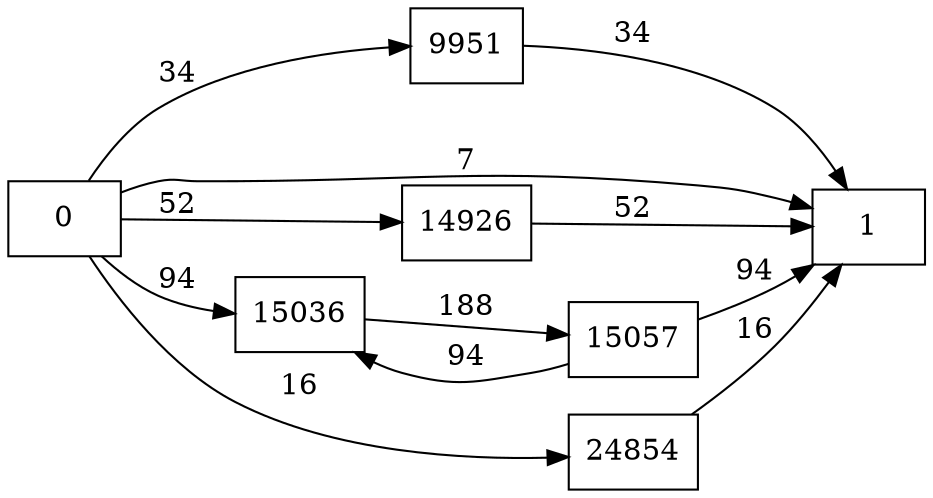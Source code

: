 digraph {
	graph [rankdir=LR]
	node [shape=rectangle]
	9951 -> 1 [label=34]
	14926 -> 1 [label=52]
	15036 -> 15057 [label=188]
	15057 -> 15036 [label=94]
	15057 -> 1 [label=94]
	24854 -> 1 [label=16]
	0 -> 1 [label=7]
	0 -> 9951 [label=34]
	0 -> 14926 [label=52]
	0 -> 15036 [label=94]
	0 -> 24854 [label=16]
}
